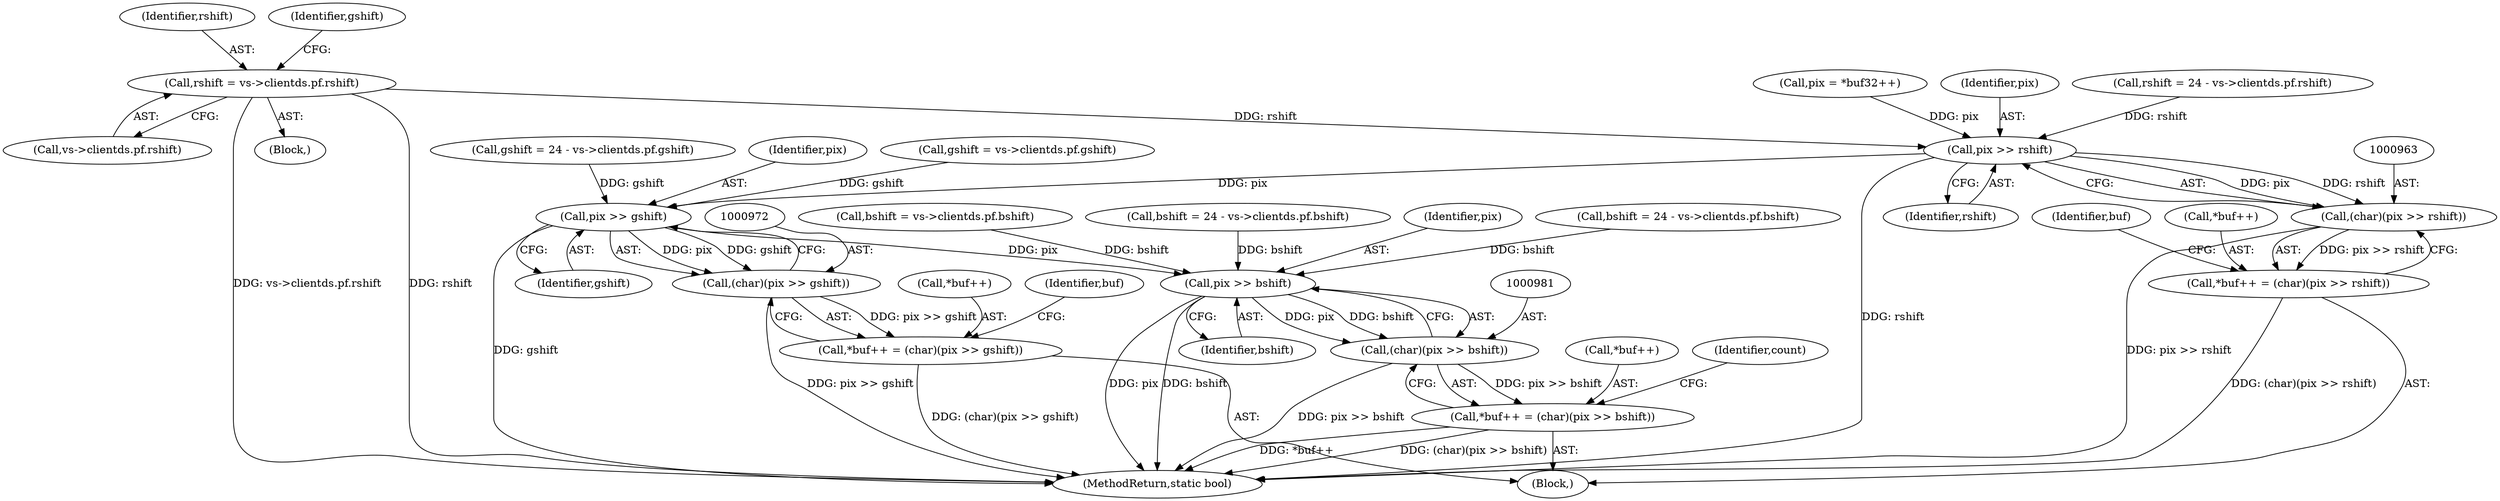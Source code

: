 digraph "0_qemu_9f64916da20eea67121d544698676295bbb105a7_0@pointer" {
"1000864" [label="(Call,rshift = vs->clientds.pf.rshift)"];
"1000964" [label="(Call,pix >> rshift)"];
"1000962" [label="(Call,(char)(pix >> rshift))"];
"1000958" [label="(Call,*buf++ = (char)(pix >> rshift))"];
"1000973" [label="(Call,pix >> gshift)"];
"1000971" [label="(Call,(char)(pix >> gshift))"];
"1000967" [label="(Call,*buf++ = (char)(pix >> gshift))"];
"1000982" [label="(Call,pix >> bshift)"];
"1000980" [label="(Call,(char)(pix >> bshift))"];
"1000976" [label="(Call,*buf++ = (char)(pix >> bshift))"];
"1000904" [label="(Call,gshift = 24 - vs->clientds.pf.gshift)"];
"1000866" [label="(Call,vs->clientds.pf.rshift)"];
"1000865" [label="(Identifier,rshift)"];
"1000962" [label="(Call,(char)(pix >> rshift))"];
"1000953" [label="(Call,pix = *buf32++)"];
"1000959" [label="(Call,*buf++)"];
"1000985" [label="(MethodReturn,static bool)"];
"1000965" [label="(Identifier,pix)"];
"1000983" [label="(Identifier,pix)"];
"1000915" [label="(Call,bshift = 24 - vs->clientds.pf.bshift)"];
"1000863" [label="(Block,)"];
"1000968" [label="(Call,*buf++)"];
"1000864" [label="(Call,rshift = vs->clientds.pf.rshift)"];
"1000874" [label="(Identifier,gshift)"];
"1000967" [label="(Call,*buf++ = (char)(pix >> gshift))"];
"1000882" [label="(Call,bshift = vs->clientds.pf.bshift)"];
"1000976" [label="(Call,*buf++ = (char)(pix >> bshift))"];
"1000974" [label="(Identifier,pix)"];
"1000973" [label="(Call,pix >> gshift)"];
"1000952" [label="(Block,)"];
"1000951" [label="(Identifier,count)"];
"1000975" [label="(Identifier,gshift)"];
"1000970" [label="(Identifier,buf)"];
"1000984" [label="(Identifier,bshift)"];
"1000980" [label="(Call,(char)(pix >> bshift))"];
"1000979" [label="(Identifier,buf)"];
"1000964" [label="(Call,pix >> rshift)"];
"1000873" [label="(Call,gshift = vs->clientds.pf.gshift)"];
"1000971" [label="(Call,(char)(pix >> gshift))"];
"1000929" [label="(Call,bshift = 24 - vs->clientds.pf.bshift)"];
"1000977" [label="(Call,*buf++)"];
"1000958" [label="(Call,*buf++ = (char)(pix >> rshift))"];
"1000893" [label="(Call,rshift = 24 - vs->clientds.pf.rshift)"];
"1000966" [label="(Identifier,rshift)"];
"1000982" [label="(Call,pix >> bshift)"];
"1000864" -> "1000863"  [label="AST: "];
"1000864" -> "1000866"  [label="CFG: "];
"1000865" -> "1000864"  [label="AST: "];
"1000866" -> "1000864"  [label="AST: "];
"1000874" -> "1000864"  [label="CFG: "];
"1000864" -> "1000985"  [label="DDG: vs->clientds.pf.rshift"];
"1000864" -> "1000985"  [label="DDG: rshift"];
"1000864" -> "1000964"  [label="DDG: rshift"];
"1000964" -> "1000962"  [label="AST: "];
"1000964" -> "1000966"  [label="CFG: "];
"1000965" -> "1000964"  [label="AST: "];
"1000966" -> "1000964"  [label="AST: "];
"1000962" -> "1000964"  [label="CFG: "];
"1000964" -> "1000985"  [label="DDG: rshift"];
"1000964" -> "1000962"  [label="DDG: pix"];
"1000964" -> "1000962"  [label="DDG: rshift"];
"1000953" -> "1000964"  [label="DDG: pix"];
"1000893" -> "1000964"  [label="DDG: rshift"];
"1000964" -> "1000973"  [label="DDG: pix"];
"1000962" -> "1000958"  [label="AST: "];
"1000963" -> "1000962"  [label="AST: "];
"1000958" -> "1000962"  [label="CFG: "];
"1000962" -> "1000985"  [label="DDG: pix >> rshift"];
"1000962" -> "1000958"  [label="DDG: pix >> rshift"];
"1000958" -> "1000952"  [label="AST: "];
"1000959" -> "1000958"  [label="AST: "];
"1000970" -> "1000958"  [label="CFG: "];
"1000958" -> "1000985"  [label="DDG: (char)(pix >> rshift)"];
"1000973" -> "1000971"  [label="AST: "];
"1000973" -> "1000975"  [label="CFG: "];
"1000974" -> "1000973"  [label="AST: "];
"1000975" -> "1000973"  [label="AST: "];
"1000971" -> "1000973"  [label="CFG: "];
"1000973" -> "1000985"  [label="DDG: gshift"];
"1000973" -> "1000971"  [label="DDG: pix"];
"1000973" -> "1000971"  [label="DDG: gshift"];
"1000873" -> "1000973"  [label="DDG: gshift"];
"1000904" -> "1000973"  [label="DDG: gshift"];
"1000973" -> "1000982"  [label="DDG: pix"];
"1000971" -> "1000967"  [label="AST: "];
"1000972" -> "1000971"  [label="AST: "];
"1000967" -> "1000971"  [label="CFG: "];
"1000971" -> "1000985"  [label="DDG: pix >> gshift"];
"1000971" -> "1000967"  [label="DDG: pix >> gshift"];
"1000967" -> "1000952"  [label="AST: "];
"1000968" -> "1000967"  [label="AST: "];
"1000979" -> "1000967"  [label="CFG: "];
"1000967" -> "1000985"  [label="DDG: (char)(pix >> gshift)"];
"1000982" -> "1000980"  [label="AST: "];
"1000982" -> "1000984"  [label="CFG: "];
"1000983" -> "1000982"  [label="AST: "];
"1000984" -> "1000982"  [label="AST: "];
"1000980" -> "1000982"  [label="CFG: "];
"1000982" -> "1000985"  [label="DDG: bshift"];
"1000982" -> "1000985"  [label="DDG: pix"];
"1000982" -> "1000980"  [label="DDG: pix"];
"1000982" -> "1000980"  [label="DDG: bshift"];
"1000882" -> "1000982"  [label="DDG: bshift"];
"1000915" -> "1000982"  [label="DDG: bshift"];
"1000929" -> "1000982"  [label="DDG: bshift"];
"1000980" -> "1000976"  [label="AST: "];
"1000981" -> "1000980"  [label="AST: "];
"1000976" -> "1000980"  [label="CFG: "];
"1000980" -> "1000985"  [label="DDG: pix >> bshift"];
"1000980" -> "1000976"  [label="DDG: pix >> bshift"];
"1000976" -> "1000952"  [label="AST: "];
"1000977" -> "1000976"  [label="AST: "];
"1000951" -> "1000976"  [label="CFG: "];
"1000976" -> "1000985"  [label="DDG: *buf++"];
"1000976" -> "1000985"  [label="DDG: (char)(pix >> bshift)"];
}
